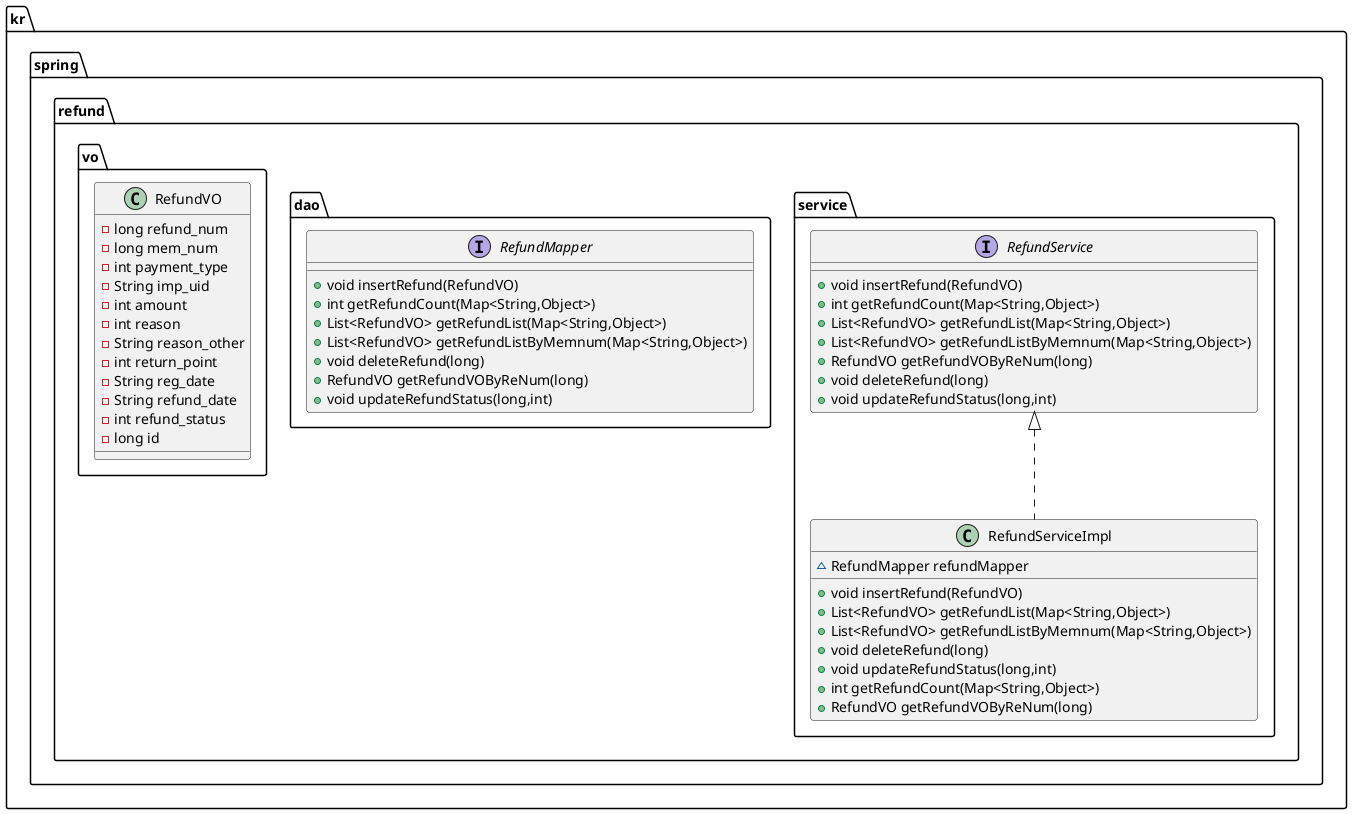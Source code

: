 @startuml
class kr.spring.refund.service.RefundServiceImpl {
~ RefundMapper refundMapper
+ void insertRefund(RefundVO)
+ List<RefundVO> getRefundList(Map<String,Object>)
+ List<RefundVO> getRefundListByMemnum(Map<String,Object>)
+ void deleteRefund(long)
+ void updateRefundStatus(long,int)
+ int getRefundCount(Map<String,Object>)
+ RefundVO getRefundVOByReNum(long)
}


interface kr.spring.refund.dao.RefundMapper {
+ void insertRefund(RefundVO)
+ int getRefundCount(Map<String,Object>)
+ List<RefundVO> getRefundList(Map<String,Object>)
+ List<RefundVO> getRefundListByMemnum(Map<String,Object>)
+ void deleteRefund(long)
+ RefundVO getRefundVOByReNum(long)
+ void updateRefundStatus(long,int)
}

class kr.spring.refund.vo.RefundVO {
- long refund_num
- long mem_num
- int payment_type
- String imp_uid
- int amount
- int reason
- String reason_other
- int return_point
- String reg_date
- String refund_date
- int refund_status
- long id
}

interface kr.spring.refund.service.RefundService {
+ void insertRefund(RefundVO)
+ int getRefundCount(Map<String,Object>)
+ List<RefundVO> getRefundList(Map<String,Object>)
+ List<RefundVO> getRefundListByMemnum(Map<String,Object>)
+ RefundVO getRefundVOByReNum(long)
+ void deleteRefund(long)
+ void updateRefundStatus(long,int)
}



kr.spring.refund.service.RefundService <|.. kr.spring.refund.service.RefundServiceImpl
@enduml